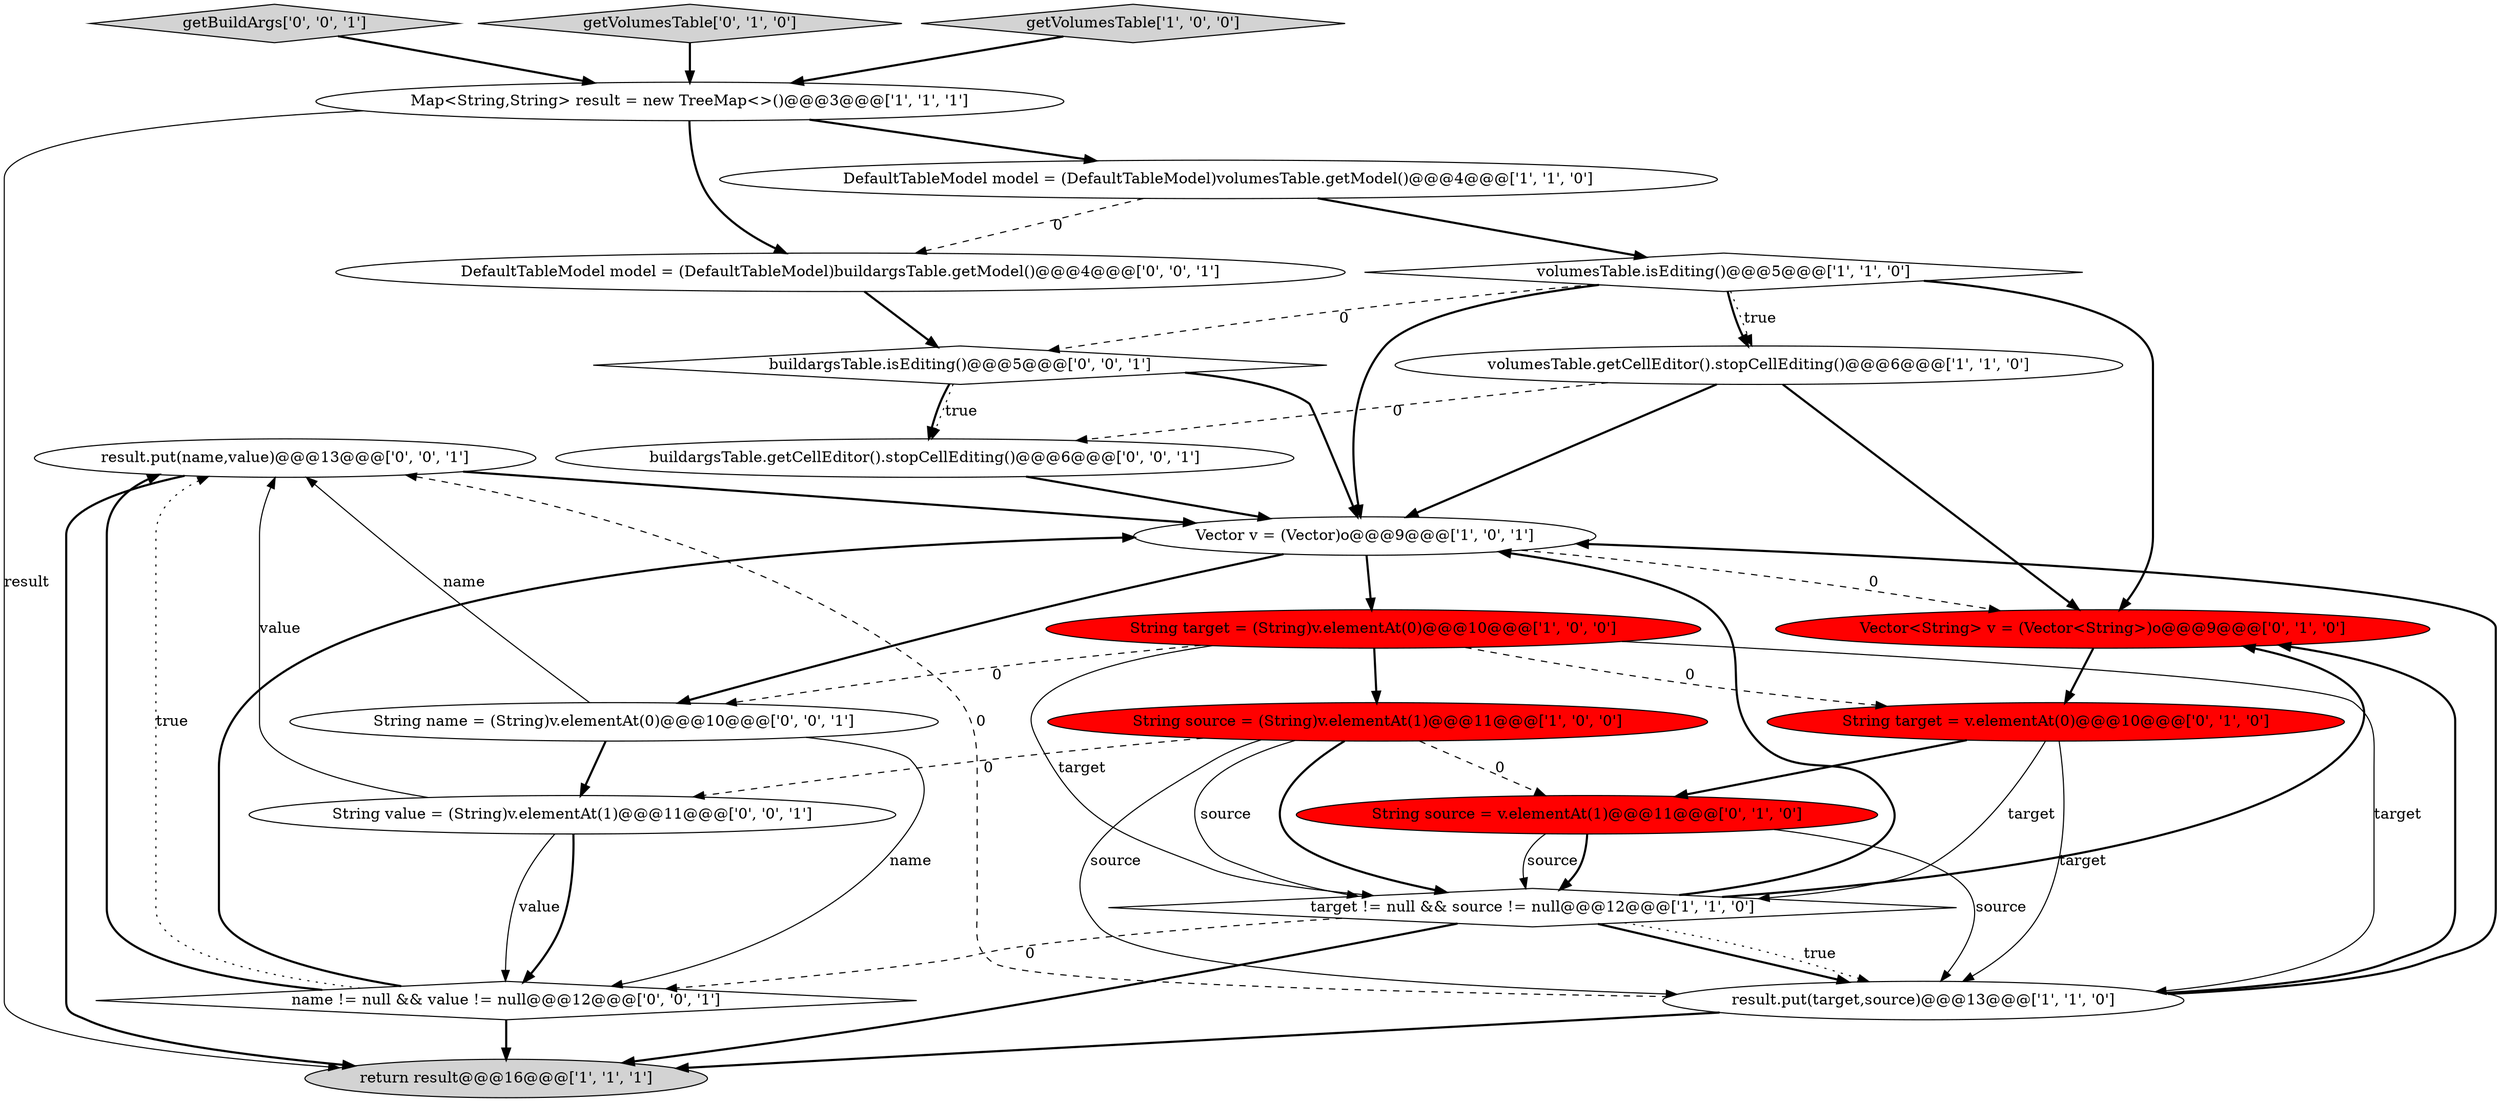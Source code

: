 digraph {
5 [style = filled, label = "return result@@@16@@@['1', '1', '1']", fillcolor = lightgray, shape = ellipse image = "AAA0AAABBB1BBB"];
10 [style = filled, label = "String source = (String)v.elementAt(1)@@@11@@@['1', '0', '0']", fillcolor = red, shape = ellipse image = "AAA1AAABBB1BBB"];
20 [style = filled, label = "result.put(name,value)@@@13@@@['0', '0', '1']", fillcolor = white, shape = ellipse image = "AAA0AAABBB3BBB"];
19 [style = filled, label = "buildargsTable.getCellEditor().stopCellEditing()@@@6@@@['0', '0', '1']", fillcolor = white, shape = ellipse image = "AAA0AAABBB3BBB"];
22 [style = filled, label = "getBuildArgs['0', '0', '1']", fillcolor = lightgray, shape = diamond image = "AAA0AAABBB3BBB"];
1 [style = filled, label = "Vector v = (Vector)o@@@9@@@['1', '0', '1']", fillcolor = white, shape = ellipse image = "AAA0AAABBB1BBB"];
18 [style = filled, label = "String value = (String)v.elementAt(1)@@@11@@@['0', '0', '1']", fillcolor = white, shape = ellipse image = "AAA0AAABBB3BBB"];
0 [style = filled, label = "volumesTable.isEditing()@@@5@@@['1', '1', '0']", fillcolor = white, shape = diamond image = "AAA0AAABBB1BBB"];
3 [style = filled, label = "result.put(target,source)@@@13@@@['1', '1', '0']", fillcolor = white, shape = ellipse image = "AAA0AAABBB1BBB"];
6 [style = filled, label = "volumesTable.getCellEditor().stopCellEditing()@@@6@@@['1', '1', '0']", fillcolor = white, shape = ellipse image = "AAA0AAABBB1BBB"];
11 [style = filled, label = "String source = v.elementAt(1)@@@11@@@['0', '1', '0']", fillcolor = red, shape = ellipse image = "AAA1AAABBB2BBB"];
13 [style = filled, label = "getVolumesTable['0', '1', '0']", fillcolor = lightgray, shape = diamond image = "AAA0AAABBB2BBB"];
9 [style = filled, label = "getVolumesTable['1', '0', '0']", fillcolor = lightgray, shape = diamond image = "AAA0AAABBB1BBB"];
16 [style = filled, label = "name != null && value != null@@@12@@@['0', '0', '1']", fillcolor = white, shape = diamond image = "AAA0AAABBB3BBB"];
14 [style = filled, label = "Vector<String> v = (Vector<String>)o@@@9@@@['0', '1', '0']", fillcolor = red, shape = ellipse image = "AAA1AAABBB2BBB"];
7 [style = filled, label = "target != null && source != null@@@12@@@['1', '1', '0']", fillcolor = white, shape = diamond image = "AAA0AAABBB1BBB"];
17 [style = filled, label = "buildargsTable.isEditing()@@@5@@@['0', '0', '1']", fillcolor = white, shape = diamond image = "AAA0AAABBB3BBB"];
8 [style = filled, label = "Map<String,String> result = new TreeMap<>()@@@3@@@['1', '1', '1']", fillcolor = white, shape = ellipse image = "AAA0AAABBB1BBB"];
15 [style = filled, label = "DefaultTableModel model = (DefaultTableModel)buildargsTable.getModel()@@@4@@@['0', '0', '1']", fillcolor = white, shape = ellipse image = "AAA0AAABBB3BBB"];
21 [style = filled, label = "String name = (String)v.elementAt(0)@@@10@@@['0', '0', '1']", fillcolor = white, shape = ellipse image = "AAA0AAABBB3BBB"];
4 [style = filled, label = "String target = (String)v.elementAt(0)@@@10@@@['1', '0', '0']", fillcolor = red, shape = ellipse image = "AAA1AAABBB1BBB"];
2 [style = filled, label = "DefaultTableModel model = (DefaultTableModel)volumesTable.getModel()@@@4@@@['1', '1', '0']", fillcolor = white, shape = ellipse image = "AAA0AAABBB1BBB"];
12 [style = filled, label = "String target = v.elementAt(0)@@@10@@@['0', '1', '0']", fillcolor = red, shape = ellipse image = "AAA1AAABBB2BBB"];
4->10 [style = bold, label=""];
1->4 [style = bold, label=""];
7->1 [style = bold, label=""];
8->15 [style = bold, label=""];
17->1 [style = bold, label=""];
3->1 [style = bold, label=""];
4->3 [style = solid, label="target"];
1->14 [style = dashed, label="0"];
0->6 [style = bold, label=""];
10->7 [style = solid, label="source"];
7->16 [style = dashed, label="0"];
3->14 [style = bold, label=""];
11->3 [style = solid, label="source"];
12->11 [style = bold, label=""];
21->20 [style = solid, label="name"];
16->20 [style = dotted, label="true"];
18->20 [style = solid, label="value"];
20->1 [style = bold, label=""];
9->8 [style = bold, label=""];
0->6 [style = dotted, label="true"];
0->17 [style = dashed, label="0"];
10->7 [style = bold, label=""];
4->21 [style = dashed, label="0"];
17->19 [style = bold, label=""];
21->18 [style = bold, label=""];
7->3 [style = bold, label=""];
4->12 [style = dashed, label="0"];
20->5 [style = bold, label=""];
12->7 [style = solid, label="target"];
7->14 [style = bold, label=""];
10->11 [style = dashed, label="0"];
6->14 [style = bold, label=""];
22->8 [style = bold, label=""];
2->15 [style = dashed, label="0"];
6->1 [style = bold, label=""];
10->18 [style = dashed, label="0"];
19->1 [style = bold, label=""];
15->17 [style = bold, label=""];
7->5 [style = bold, label=""];
2->0 [style = bold, label=""];
3->5 [style = bold, label=""];
0->14 [style = bold, label=""];
10->3 [style = solid, label="source"];
21->16 [style = solid, label="name"];
8->2 [style = bold, label=""];
16->1 [style = bold, label=""];
7->3 [style = dotted, label="true"];
1->21 [style = bold, label=""];
0->1 [style = bold, label=""];
14->12 [style = bold, label=""];
3->20 [style = dashed, label="0"];
12->3 [style = solid, label="target"];
6->19 [style = dashed, label="0"];
17->19 [style = dotted, label="true"];
16->5 [style = bold, label=""];
4->7 [style = solid, label="target"];
8->5 [style = solid, label="result"];
18->16 [style = solid, label="value"];
13->8 [style = bold, label=""];
11->7 [style = solid, label="source"];
16->20 [style = bold, label=""];
11->7 [style = bold, label=""];
18->16 [style = bold, label=""];
}
